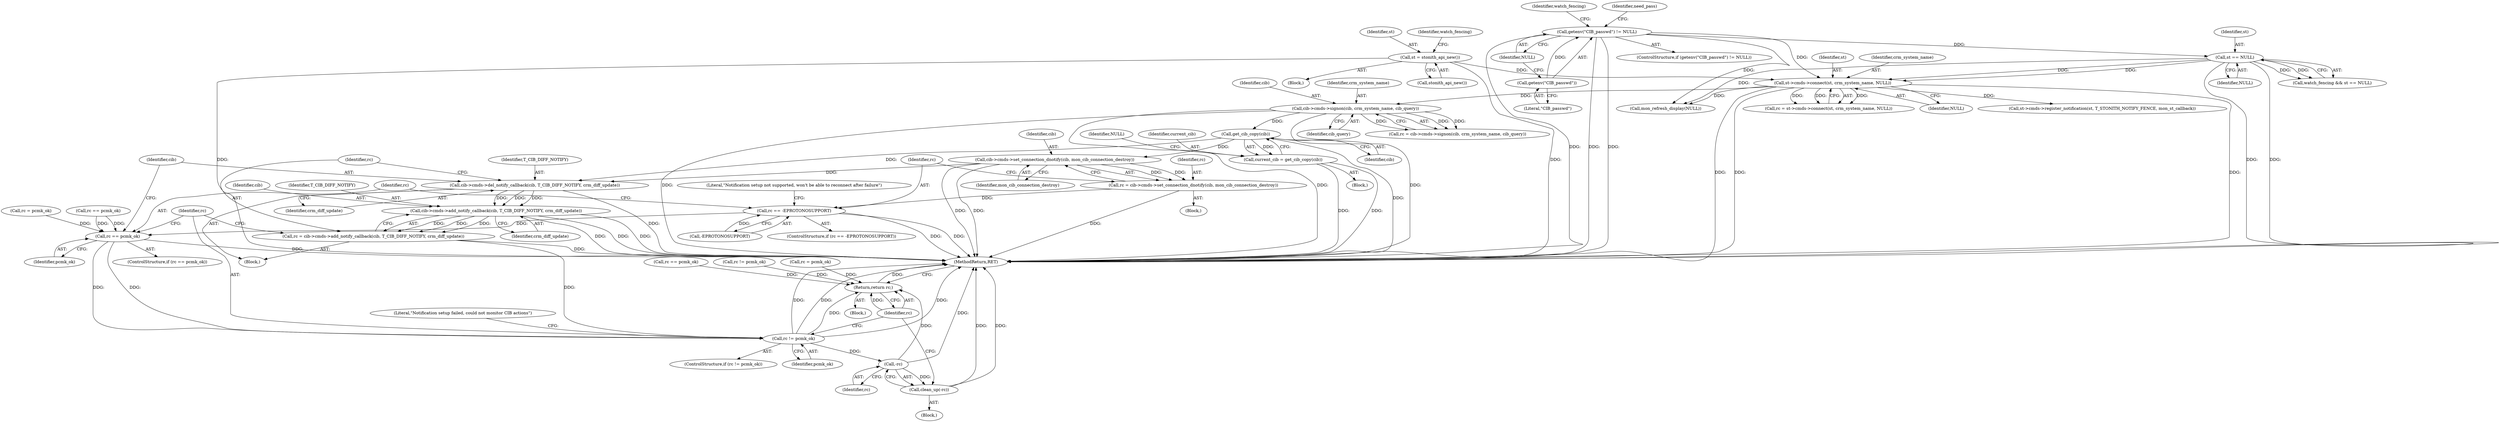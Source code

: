 digraph "0_pacemaker_564f7cc2a51dcd2f28ab12a13394f31be5aa3c93_19@API" {
"1000204" [label="(Call,get_cib_copy(cib))"];
"1000191" [label="(Call,cib->cmds->signon(cib, crm_system_name, cib_query))"];
"1000143" [label="(Call,st->cmds->connect(st, crm_system_name, NULL))"];
"1000127" [label="(Call,st = stonith_api_new())"];
"1000123" [label="(Call,st == NULL)"];
"1000112" [label="(Call,getenv(\"CIB_passwd\") != NULL)"];
"1000113" [label="(Call,getenv(\"CIB_passwd\"))"];
"1000202" [label="(Call,current_cib = get_cib_copy(cib))"];
"1000218" [label="(Call,cib->cmds->set_connection_dnotify(cib, mon_cib_connection_destroy))"];
"1000216" [label="(Call,rc = cib->cmds->set_connection_dnotify(cib, mon_cib_connection_destroy))"];
"1000222" [label="(Call,rc == -EPROTONOSUPPORT)"];
"1000238" [label="(Call,rc == pcmk_ok)"];
"1000253" [label="(Call,rc != pcmk_ok)"];
"1000265" [label="(Call,-rc)"];
"1000264" [label="(Call,clean_up(-rc))"];
"1000267" [label="(Return,return rc;)"];
"1000242" [label="(Call,cib->cmds->del_notify_callback(cib, T_CIB_DIFF_NOTIFY, crm_diff_update))"];
"1000248" [label="(Call,cib->cmds->add_notify_callback(cib, T_CIB_DIFF_NOTIFY, crm_diff_update))"];
"1000246" [label="(Call,rc = cib->cmds->add_notify_callback(cib, T_CIB_DIFF_NOTIFY, crm_diff_update))"];
"1000121" [label="(Call,watch_fencing && st == NULL)"];
"1000242" [label="(Call,cib->cmds->del_notify_callback(cib, T_CIB_DIFF_NOTIFY, crm_diff_update))"];
"1000126" [label="(Block,)"];
"1000250" [label="(Identifier,T_CIB_DIFF_NOTIFY)"];
"1000196" [label="(Call,rc != pcmk_ok)"];
"1000224" [label="(Call,-EPROTONOSUPPORT)"];
"1000243" [label="(Identifier,cib)"];
"1000128" [label="(Identifier,st)"];
"1000220" [label="(Identifier,mon_cib_connection_destroy)"];
"1000247" [label="(Identifier,rc)"];
"1000221" [label="(ControlStructure,if (rc == -EPROTONOSUPPORT))"];
"1000122" [label="(Identifier,watch_fencing)"];
"1000258" [label="(Literal,\"Notification setup failed, could not monitor CIB actions\")"];
"1000246" [label="(Call,rc = cib->cmds->add_notify_callback(cib, T_CIB_DIFF_NOTIFY, crm_diff_update))"];
"1000267" [label="(Return,return rc;)"];
"1000191" [label="(Call,cib->cmds->signon(cib, crm_system_name, cib_query))"];
"1000143" [label="(Call,st->cmds->connect(st, crm_system_name, NULL))"];
"1000194" [label="(Identifier,cib_query)"];
"1000223" [label="(Identifier,rc)"];
"1000212" [label="(Call,rc == pcmk_ok)"];
"1000215" [label="(Block,)"];
"1000222" [label="(Call,rc == -EPROTONOSUPPORT)"];
"1000252" [label="(ControlStructure,if (rc != pcmk_ok))"];
"1000256" [label="(Block,)"];
"1000205" [label="(Identifier,cib)"];
"1000206" [label="(Call,mon_refresh_display(NULL))"];
"1000104" [label="(Call,rc = pcmk_ok)"];
"1000111" [label="(ControlStructure,if (getenv(\"CIB_passwd\") != NULL))"];
"1000204" [label="(Call,get_cib_copy(cib))"];
"1000141" [label="(Call,rc = st->cmds->connect(st, crm_system_name, NULL))"];
"1000248" [label="(Call,cib->cmds->add_notify_callback(cib, T_CIB_DIFF_NOTIFY, crm_diff_update))"];
"1000189" [label="(Call,rc = cib->cmds->signon(cib, crm_system_name, cib_query))"];
"1000251" [label="(Identifier,crm_diff_update)"];
"1000113" [label="(Call,getenv(\"CIB_passwd\"))"];
"1000219" [label="(Identifier,cib)"];
"1000118" [label="(Identifier,need_pass)"];
"1000148" [label="(Call,rc == pcmk_ok)"];
"1000216" [label="(Call,rc = cib->cmds->set_connection_dnotify(cib, mon_cib_connection_destroy))"];
"1000203" [label="(Identifier,current_cib)"];
"1000264" [label="(Call,clean_up(-rc))"];
"1000146" [label="(Identifier,NULL)"];
"1000124" [label="(Identifier,st)"];
"1000129" [label="(Call,stonith_api_new())"];
"1000217" [label="(Identifier,rc)"];
"1000237" [label="(ControlStructure,if (rc == pcmk_ok))"];
"1000240" [label="(Identifier,pcmk_ok)"];
"1000266" [label="(Identifier,rc)"];
"1000207" [label="(Identifier,NULL)"];
"1000245" [label="(Identifier,crm_diff_update)"];
"1000249" [label="(Identifier,cib)"];
"1000125" [label="(Identifier,NULL)"];
"1000127" [label="(Call,st = stonith_api_new())"];
"1000265" [label="(Call,-rc)"];
"1000112" [label="(Call,getenv(\"CIB_passwd\") != NULL)"];
"1000255" [label="(Identifier,pcmk_ok)"];
"1000102" [label="(Block,)"];
"1000228" [label="(Literal,\"Notification setup not supported, won't be able to reconnect after failure\")"];
"1000202" [label="(Call,current_cib = get_cib_copy(cib))"];
"1000269" [label="(MethodReturn,RET)"];
"1000241" [label="(Block,)"];
"1000253" [label="(Call,rc != pcmk_ok)"];
"1000244" [label="(Identifier,T_CIB_DIFF_NOTIFY)"];
"1000238" [label="(Call,rc == pcmk_ok)"];
"1000154" [label="(Call,st->cmds->register_notification(st, T_STONITH_NOTIFY_FENCE, mon_st_callback))"];
"1000115" [label="(Identifier,NULL)"];
"1000268" [label="(Identifier,rc)"];
"1000192" [label="(Identifier,cib)"];
"1000132" [label="(Identifier,watch_fencing)"];
"1000114" [label="(Literal,\"CIB_passwd\")"];
"1000170" [label="(Block,)"];
"1000218" [label="(Call,cib->cmds->set_connection_dnotify(cib, mon_cib_connection_destroy))"];
"1000145" [label="(Identifier,crm_system_name)"];
"1000234" [label="(Call,rc = pcmk_ok)"];
"1000193" [label="(Identifier,crm_system_name)"];
"1000123" [label="(Call,st == NULL)"];
"1000239" [label="(Identifier,rc)"];
"1000144" [label="(Identifier,st)"];
"1000254" [label="(Identifier,rc)"];
"1000204" -> "1000202"  [label="AST: "];
"1000204" -> "1000205"  [label="CFG: "];
"1000205" -> "1000204"  [label="AST: "];
"1000202" -> "1000204"  [label="CFG: "];
"1000204" -> "1000269"  [label="DDG: "];
"1000204" -> "1000202"  [label="DDG: "];
"1000191" -> "1000204"  [label="DDG: "];
"1000204" -> "1000218"  [label="DDG: "];
"1000204" -> "1000242"  [label="DDG: "];
"1000191" -> "1000189"  [label="AST: "];
"1000191" -> "1000194"  [label="CFG: "];
"1000192" -> "1000191"  [label="AST: "];
"1000193" -> "1000191"  [label="AST: "];
"1000194" -> "1000191"  [label="AST: "];
"1000189" -> "1000191"  [label="CFG: "];
"1000191" -> "1000269"  [label="DDG: "];
"1000191" -> "1000269"  [label="DDG: "];
"1000191" -> "1000269"  [label="DDG: "];
"1000191" -> "1000189"  [label="DDG: "];
"1000191" -> "1000189"  [label="DDG: "];
"1000191" -> "1000189"  [label="DDG: "];
"1000143" -> "1000191"  [label="DDG: "];
"1000143" -> "1000141"  [label="AST: "];
"1000143" -> "1000146"  [label="CFG: "];
"1000144" -> "1000143"  [label="AST: "];
"1000145" -> "1000143"  [label="AST: "];
"1000146" -> "1000143"  [label="AST: "];
"1000141" -> "1000143"  [label="CFG: "];
"1000143" -> "1000269"  [label="DDG: "];
"1000143" -> "1000269"  [label="DDG: "];
"1000143" -> "1000269"  [label="DDG: "];
"1000143" -> "1000141"  [label="DDG: "];
"1000143" -> "1000141"  [label="DDG: "];
"1000143" -> "1000141"  [label="DDG: "];
"1000127" -> "1000143"  [label="DDG: "];
"1000123" -> "1000143"  [label="DDG: "];
"1000123" -> "1000143"  [label="DDG: "];
"1000112" -> "1000143"  [label="DDG: "];
"1000143" -> "1000154"  [label="DDG: "];
"1000143" -> "1000206"  [label="DDG: "];
"1000127" -> "1000126"  [label="AST: "];
"1000127" -> "1000129"  [label="CFG: "];
"1000128" -> "1000127"  [label="AST: "];
"1000129" -> "1000127"  [label="AST: "];
"1000132" -> "1000127"  [label="CFG: "];
"1000127" -> "1000269"  [label="DDG: "];
"1000127" -> "1000269"  [label="DDG: "];
"1000123" -> "1000121"  [label="AST: "];
"1000123" -> "1000125"  [label="CFG: "];
"1000124" -> "1000123"  [label="AST: "];
"1000125" -> "1000123"  [label="AST: "];
"1000121" -> "1000123"  [label="CFG: "];
"1000123" -> "1000269"  [label="DDG: "];
"1000123" -> "1000269"  [label="DDG: "];
"1000123" -> "1000121"  [label="DDG: "];
"1000123" -> "1000121"  [label="DDG: "];
"1000112" -> "1000123"  [label="DDG: "];
"1000123" -> "1000206"  [label="DDG: "];
"1000112" -> "1000111"  [label="AST: "];
"1000112" -> "1000115"  [label="CFG: "];
"1000113" -> "1000112"  [label="AST: "];
"1000115" -> "1000112"  [label="AST: "];
"1000118" -> "1000112"  [label="CFG: "];
"1000122" -> "1000112"  [label="CFG: "];
"1000112" -> "1000269"  [label="DDG: "];
"1000112" -> "1000269"  [label="DDG: "];
"1000112" -> "1000269"  [label="DDG: "];
"1000113" -> "1000112"  [label="DDG: "];
"1000112" -> "1000206"  [label="DDG: "];
"1000113" -> "1000114"  [label="CFG: "];
"1000114" -> "1000113"  [label="AST: "];
"1000115" -> "1000113"  [label="CFG: "];
"1000202" -> "1000170"  [label="AST: "];
"1000203" -> "1000202"  [label="AST: "];
"1000207" -> "1000202"  [label="CFG: "];
"1000202" -> "1000269"  [label="DDG: "];
"1000202" -> "1000269"  [label="DDG: "];
"1000218" -> "1000216"  [label="AST: "];
"1000218" -> "1000220"  [label="CFG: "];
"1000219" -> "1000218"  [label="AST: "];
"1000220" -> "1000218"  [label="AST: "];
"1000216" -> "1000218"  [label="CFG: "];
"1000218" -> "1000269"  [label="DDG: "];
"1000218" -> "1000269"  [label="DDG: "];
"1000218" -> "1000216"  [label="DDG: "];
"1000218" -> "1000216"  [label="DDG: "];
"1000218" -> "1000242"  [label="DDG: "];
"1000216" -> "1000215"  [label="AST: "];
"1000217" -> "1000216"  [label="AST: "];
"1000223" -> "1000216"  [label="CFG: "];
"1000216" -> "1000269"  [label="DDG: "];
"1000216" -> "1000222"  [label="DDG: "];
"1000222" -> "1000221"  [label="AST: "];
"1000222" -> "1000224"  [label="CFG: "];
"1000223" -> "1000222"  [label="AST: "];
"1000224" -> "1000222"  [label="AST: "];
"1000228" -> "1000222"  [label="CFG: "];
"1000239" -> "1000222"  [label="CFG: "];
"1000222" -> "1000269"  [label="DDG: "];
"1000222" -> "1000269"  [label="DDG: "];
"1000224" -> "1000222"  [label="DDG: "];
"1000222" -> "1000238"  [label="DDG: "];
"1000238" -> "1000237"  [label="AST: "];
"1000238" -> "1000240"  [label="CFG: "];
"1000239" -> "1000238"  [label="AST: "];
"1000240" -> "1000238"  [label="AST: "];
"1000243" -> "1000238"  [label="CFG: "];
"1000254" -> "1000238"  [label="CFG: "];
"1000238" -> "1000269"  [label="DDG: "];
"1000234" -> "1000238"  [label="DDG: "];
"1000212" -> "1000238"  [label="DDG: "];
"1000212" -> "1000238"  [label="DDG: "];
"1000238" -> "1000253"  [label="DDG: "];
"1000238" -> "1000253"  [label="DDG: "];
"1000253" -> "1000252"  [label="AST: "];
"1000253" -> "1000255"  [label="CFG: "];
"1000254" -> "1000253"  [label="AST: "];
"1000255" -> "1000253"  [label="AST: "];
"1000258" -> "1000253"  [label="CFG: "];
"1000268" -> "1000253"  [label="CFG: "];
"1000253" -> "1000269"  [label="DDG: "];
"1000253" -> "1000269"  [label="DDG: "];
"1000253" -> "1000269"  [label="DDG: "];
"1000246" -> "1000253"  [label="DDG: "];
"1000253" -> "1000265"  [label="DDG: "];
"1000253" -> "1000267"  [label="DDG: "];
"1000265" -> "1000264"  [label="AST: "];
"1000265" -> "1000266"  [label="CFG: "];
"1000266" -> "1000265"  [label="AST: "];
"1000264" -> "1000265"  [label="CFG: "];
"1000265" -> "1000269"  [label="DDG: "];
"1000265" -> "1000264"  [label="DDG: "];
"1000265" -> "1000267"  [label="DDG: "];
"1000264" -> "1000256"  [label="AST: "];
"1000268" -> "1000264"  [label="CFG: "];
"1000264" -> "1000269"  [label="DDG: "];
"1000264" -> "1000269"  [label="DDG: "];
"1000267" -> "1000102"  [label="AST: "];
"1000267" -> "1000268"  [label="CFG: "];
"1000268" -> "1000267"  [label="AST: "];
"1000269" -> "1000267"  [label="CFG: "];
"1000267" -> "1000269"  [label="DDG: "];
"1000268" -> "1000267"  [label="DDG: "];
"1000104" -> "1000267"  [label="DDG: "];
"1000148" -> "1000267"  [label="DDG: "];
"1000196" -> "1000267"  [label="DDG: "];
"1000242" -> "1000241"  [label="AST: "];
"1000242" -> "1000245"  [label="CFG: "];
"1000243" -> "1000242"  [label="AST: "];
"1000244" -> "1000242"  [label="AST: "];
"1000245" -> "1000242"  [label="AST: "];
"1000247" -> "1000242"  [label="CFG: "];
"1000242" -> "1000269"  [label="DDG: "];
"1000242" -> "1000248"  [label="DDG: "];
"1000242" -> "1000248"  [label="DDG: "];
"1000242" -> "1000248"  [label="DDG: "];
"1000248" -> "1000246"  [label="AST: "];
"1000248" -> "1000251"  [label="CFG: "];
"1000249" -> "1000248"  [label="AST: "];
"1000250" -> "1000248"  [label="AST: "];
"1000251" -> "1000248"  [label="AST: "];
"1000246" -> "1000248"  [label="CFG: "];
"1000248" -> "1000269"  [label="DDG: "];
"1000248" -> "1000269"  [label="DDG: "];
"1000248" -> "1000269"  [label="DDG: "];
"1000248" -> "1000246"  [label="DDG: "];
"1000248" -> "1000246"  [label="DDG: "];
"1000248" -> "1000246"  [label="DDG: "];
"1000246" -> "1000241"  [label="AST: "];
"1000247" -> "1000246"  [label="AST: "];
"1000254" -> "1000246"  [label="CFG: "];
"1000246" -> "1000269"  [label="DDG: "];
}
